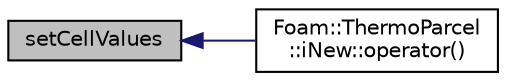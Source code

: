 digraph "setCellValues"
{
  bgcolor="transparent";
  edge [fontname="Helvetica",fontsize="10",labelfontname="Helvetica",labelfontsize="10"];
  node [fontname="Helvetica",fontsize="10",shape=record];
  rankdir="LR";
  Node119 [label="setCellValues",height=0.2,width=0.4,color="black", fillcolor="grey75", style="filled", fontcolor="black"];
  Node119 -> Node120 [dir="back",color="midnightblue",fontsize="10",style="solid",fontname="Helvetica"];
  Node120 [label="Foam::ThermoParcel\l::iNew::operator()",height=0.2,width=0.4,color="black",URL="$a25077.html#a9c815e5c48b66bcc09b01261b8484a7d"];
}
